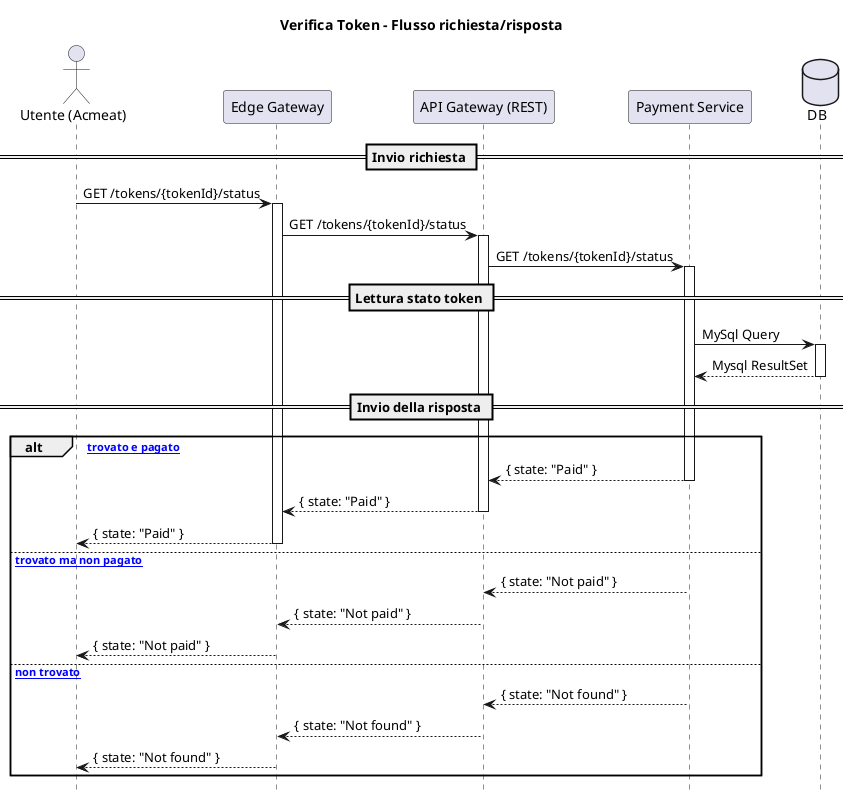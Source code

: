 @startuml
title Verifica Token - Flusso richiesta/risposta
hide footbox

actor "Utente (Acmeat)" as User
participant "Edge Gateway" as EdgeGW
participant "API Gateway (REST)" as APIGW
participant "Payment Service" as PaySvc
database "DB" as DB

== Invio richiesta ==
User -> EdgeGW: GET /tokens/{tokenId}/status
activate EdgeGW

EdgeGW -> APIGW: GET /tokens/{tokenId}/status
activate APIGW

APIGW -> PaySvc: GET /tokens/{tokenId}/status
activate PaySvc

== Lettura stato token ==
PaySvc -> DB: MySql Query
activate DB
DB --> PaySvc: Mysql ResultSet
deactivate DB

== Invio della risposta ==

alt [token trovato e pagato]
    PaySvc --> APIGW: { state: "Paid" }
    deactivate PaySvc

    APIGW --> EdgeGW: { state: "Paid" }
    deactivate APIGW

    EdgeGW --> User: { state: "Paid" }
    deactivate EdgeGW

else [token trovato ma non pagato]
    PaySvc --> APIGW: { state: "Not paid" }
    deactivate PaySvc

    APIGW --> EdgeGW: { state: "Not paid" }
    deactivate APIGW

    EdgeGW --> User: { state: "Not paid" }
    deactivate EdgeGW

else [token non trovato]
    PaySvc --> APIGW: { state: "Not found" }
    deactivate PaySvc

    APIGW --> EdgeGW: { state: "Not found" }
    deactivate APIGW

    EdgeGW --> User: { state: "Not found" }
    deactivate EdgeGW
end
@enduml

